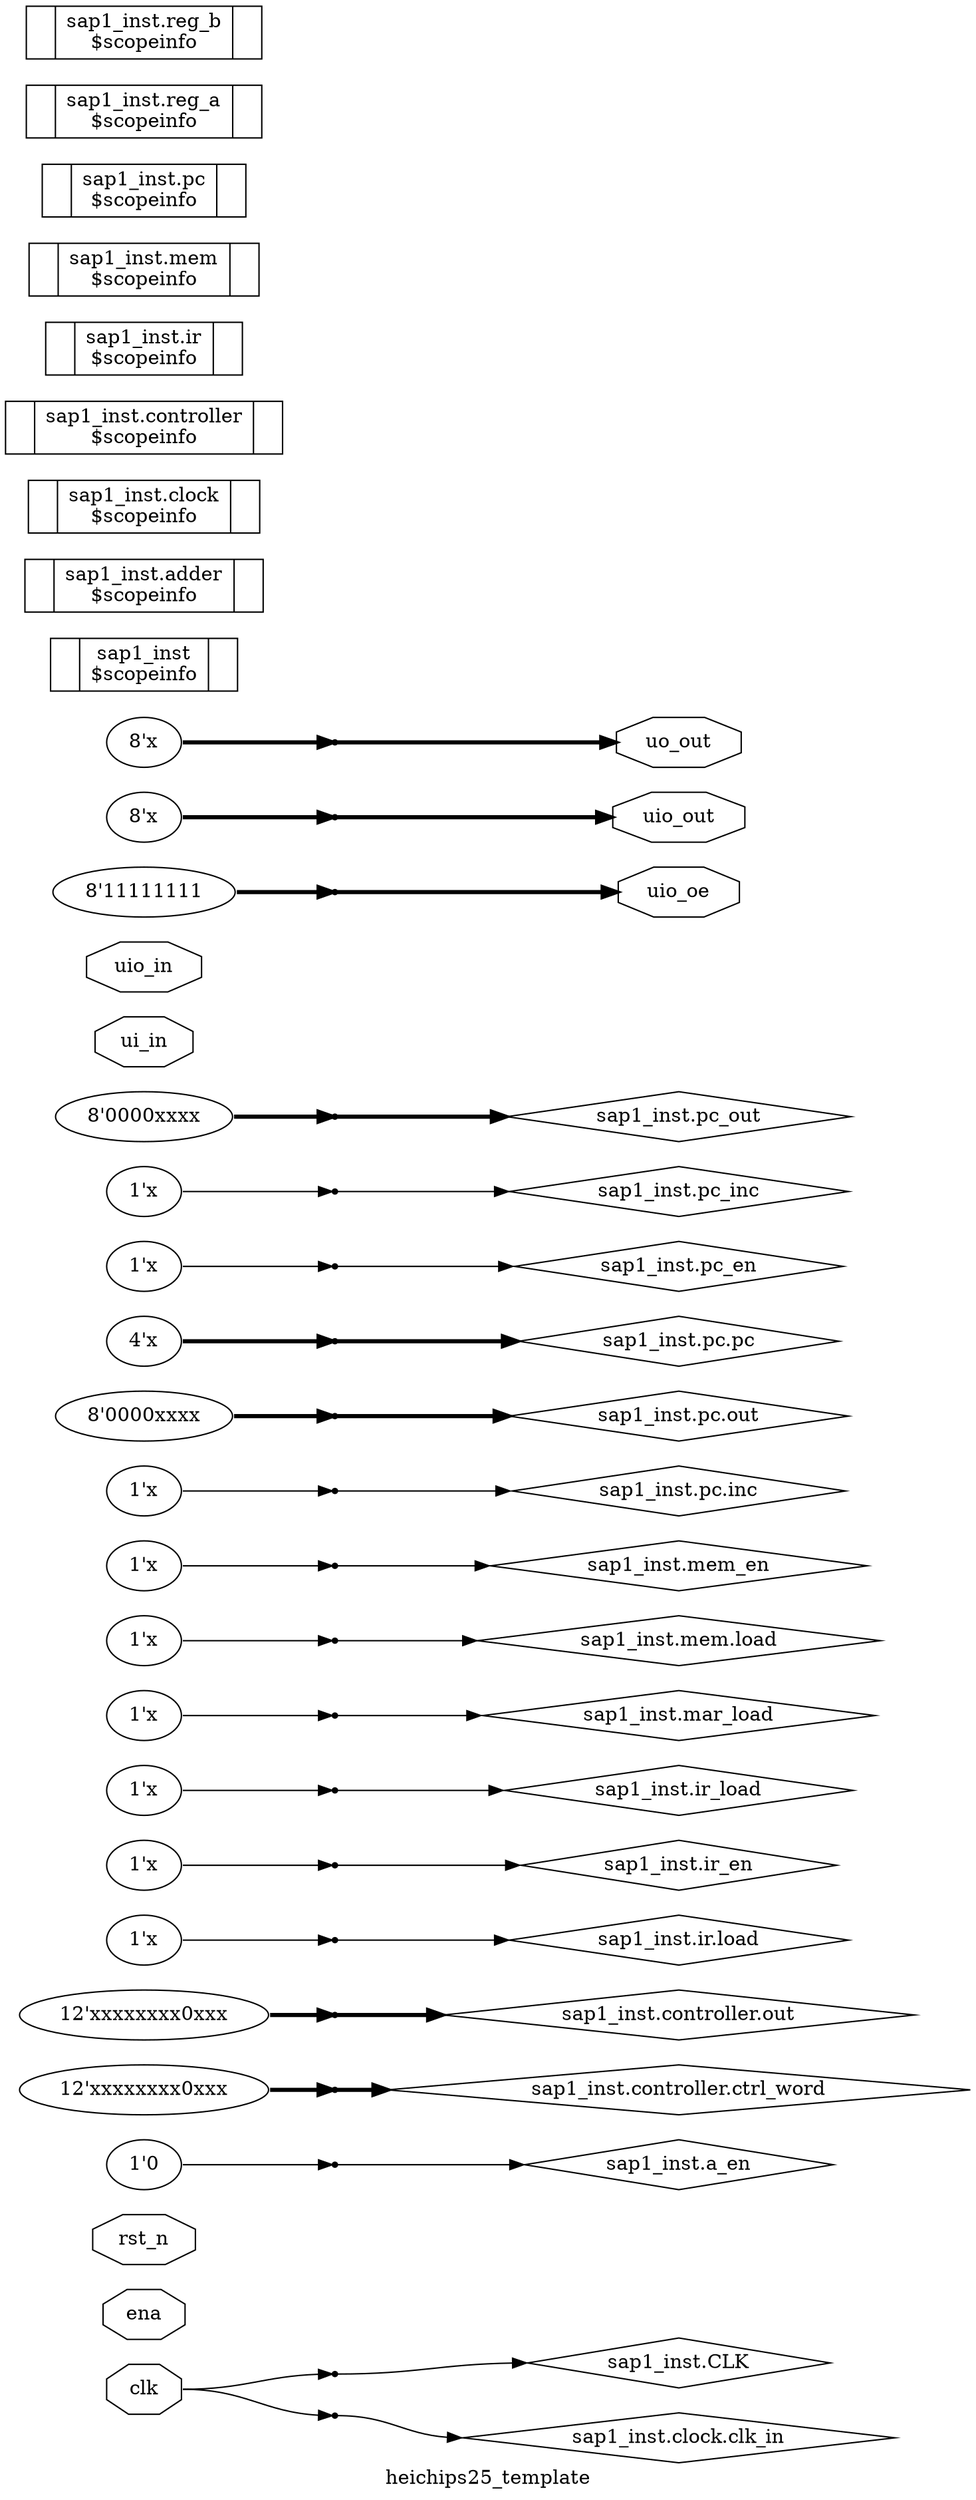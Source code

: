 digraph "heichips25_template" {
label="heichips25_template";
rankdir="LR";
remincross=true;
n1 [ shape=octagon, label="clk", color="black", fontcolor="black"];
n2 [ shape=octagon, label="ena", color="black", fontcolor="black"];
n3 [ shape=octagon, label="rst_n", color="black", fontcolor="black"];
n4 [ shape=diamond, label="sap1_inst.CLK", color="black", fontcolor="black"];
n5 [ shape=diamond, label="sap1_inst.a_en", color="black", fontcolor="black"];
n6 [ shape=diamond, label="sap1_inst.clock.clk_in", color="black", fontcolor="black"];
n7 [ shape=diamond, label="sap1_inst.controller.ctrl_word", color="black", fontcolor="black"];
n8 [ shape=diamond, label="sap1_inst.controller.out", color="black", fontcolor="black"];
n9 [ shape=diamond, label="sap1_inst.ir.load", color="black", fontcolor="black"];
n10 [ shape=diamond, label="sap1_inst.ir_en", color="black", fontcolor="black"];
n11 [ shape=diamond, label="sap1_inst.ir_load", color="black", fontcolor="black"];
n12 [ shape=diamond, label="sap1_inst.mar_load", color="black", fontcolor="black"];
n13 [ shape=diamond, label="sap1_inst.mem.load", color="black", fontcolor="black"];
n14 [ shape=diamond, label="sap1_inst.mem_en", color="black", fontcolor="black"];
n15 [ shape=diamond, label="sap1_inst.pc.inc", color="black", fontcolor="black"];
n16 [ shape=diamond, label="sap1_inst.pc.out", color="black", fontcolor="black"];
n17 [ shape=diamond, label="sap1_inst.pc.pc", color="black", fontcolor="black"];
n18 [ shape=diamond, label="sap1_inst.pc_en", color="black", fontcolor="black"];
n19 [ shape=diamond, label="sap1_inst.pc_inc", color="black", fontcolor="black"];
n20 [ shape=diamond, label="sap1_inst.pc_out", color="black", fontcolor="black"];
n21 [ shape=octagon, label="ui_in", color="black", fontcolor="black"];
n22 [ shape=octagon, label="uio_in", color="black", fontcolor="black"];
n23 [ shape=octagon, label="uio_oe", color="black", fontcolor="black"];
n24 [ shape=octagon, label="uio_out", color="black", fontcolor="black"];
n25 [ shape=octagon, label="uo_out", color="black", fontcolor="black"];
c26 [ shape=record, label="{{}|sap1_inst\n$scopeinfo|{}}",  ];
c27 [ shape=record, label="{{}|sap1_inst.adder\n$scopeinfo|{}}",  ];
c28 [ shape=record, label="{{}|sap1_inst.clock\n$scopeinfo|{}}",  ];
c29 [ shape=record, label="{{}|sap1_inst.controller\n$scopeinfo|{}}",  ];
c30 [ shape=record, label="{{}|sap1_inst.ir\n$scopeinfo|{}}",  ];
c31 [ shape=record, label="{{}|sap1_inst.mem\n$scopeinfo|{}}",  ];
c32 [ shape=record, label="{{}|sap1_inst.pc\n$scopeinfo|{}}",  ];
c33 [ shape=record, label="{{}|sap1_inst.reg_a\n$scopeinfo|{}}",  ];
c34 [ shape=record, label="{{}|sap1_inst.reg_b\n$scopeinfo|{}}",  ];
x0 [shape=point, ];
v1 [ label="1'0" ];
x2 [shape=point, ];
x3 [shape=point, ];
v4 [ label="12'xxxxxxxx0xxx" ];
x5 [shape=point, ];
v6 [ label="12'xxxxxxxx0xxx" ];
x7 [shape=point, ];
v8 [ label="1'x" ];
x9 [shape=point, ];
v10 [ label="1'x" ];
x11 [shape=point, ];
v12 [ label="1'x" ];
x13 [shape=point, ];
v14 [ label="1'x" ];
x15 [shape=point, ];
v16 [ label="1'x" ];
x17 [shape=point, ];
v18 [ label="1'x" ];
x19 [shape=point, ];
v20 [ label="1'x" ];
x21 [shape=point, ];
v22 [ label="8'0000xxxx" ];
x23 [shape=point, ];
v24 [ label="4'x" ];
x25 [shape=point, ];
v26 [ label="1'x" ];
x27 [shape=point, ];
v28 [ label="1'x" ];
x29 [shape=point, ];
v30 [ label="8'0000xxxx" ];
x31 [shape=point, ];
v32 [ label="8'11111111" ];
x33 [shape=point, ];
v34 [ label="8'x" ];
x35 [shape=point, ];
v36 [ label="8'x" ];
x37 [shape=point, ];
n1:e -> x0:w [color="black", fontcolor="black", label=""];
n1:e -> x3:w [color="black", fontcolor="black", label=""];
x11:e -> n10:w [color="black", fontcolor="black", label=""];
x13:e -> n11:w [color="black", fontcolor="black", label=""];
x15:e -> n12:w [color="black", fontcolor="black", label=""];
x17:e -> n13:w [color="black", fontcolor="black", label=""];
x19:e -> n14:w [color="black", fontcolor="black", label=""];
x21:e -> n15:w [color="black", fontcolor="black", label=""];
x23:e -> n16:w [color="black", fontcolor="black", style="setlinewidth(3)", label=""];
x25:e -> n17:w [color="black", fontcolor="black", style="setlinewidth(3)", label=""];
x27:e -> n18:w [color="black", fontcolor="black", label=""];
x29:e -> n19:w [color="black", fontcolor="black", label=""];
x31:e -> n20:w [color="black", fontcolor="black", style="setlinewidth(3)", label=""];
x33:e -> n23:w [color="black", fontcolor="black", style="setlinewidth(3)", label=""];
x35:e -> n24:w [color="black", fontcolor="black", style="setlinewidth(3)", label=""];
x37:e -> n25:w [color="black", fontcolor="black", style="setlinewidth(3)", label=""];
x0:e -> n4:w [color="black", fontcolor="black", label=""];
x2:e -> n5:w [color="black", fontcolor="black", label=""];
x3:e -> n6:w [color="black", fontcolor="black", label=""];
x5:e -> n7:w [color="black", fontcolor="black", style="setlinewidth(3)", label=""];
x7:e -> n8:w [color="black", fontcolor="black", style="setlinewidth(3)", label=""];
x9:e -> n9:w [color="black", fontcolor="black", label=""];
v1:e -> x2:w [color="black", fontcolor="black", label=""];
v10:e -> x11:w [color="black", fontcolor="black", label=""];
v12:e -> x13:w [color="black", fontcolor="black", label=""];
v14:e -> x15:w [color="black", fontcolor="black", label=""];
v16:e -> x17:w [color="black", fontcolor="black", label=""];
v18:e -> x19:w [color="black", fontcolor="black", label=""];
v20:e -> x21:w [color="black", fontcolor="black", label=""];
v22:e -> x23:w [color="black", fontcolor="black", style="setlinewidth(3)", label=""];
v24:e -> x25:w [color="black", fontcolor="black", style="setlinewidth(3)", label=""];
v26:e -> x27:w [color="black", fontcolor="black", label=""];
v28:e -> x29:w [color="black", fontcolor="black", label=""];
v30:e -> x31:w [color="black", fontcolor="black", style="setlinewidth(3)", label=""];
v32:e -> x33:w [color="black", fontcolor="black", style="setlinewidth(3)", label=""];
v34:e -> x35:w [color="black", fontcolor="black", style="setlinewidth(3)", label=""];
v36:e -> x37:w [color="black", fontcolor="black", style="setlinewidth(3)", label=""];
v4:e -> x5:w [color="black", fontcolor="black", style="setlinewidth(3)", label=""];
v6:e -> x7:w [color="black", fontcolor="black", style="setlinewidth(3)", label=""];
v8:e -> x9:w [color="black", fontcolor="black", label=""];
}
